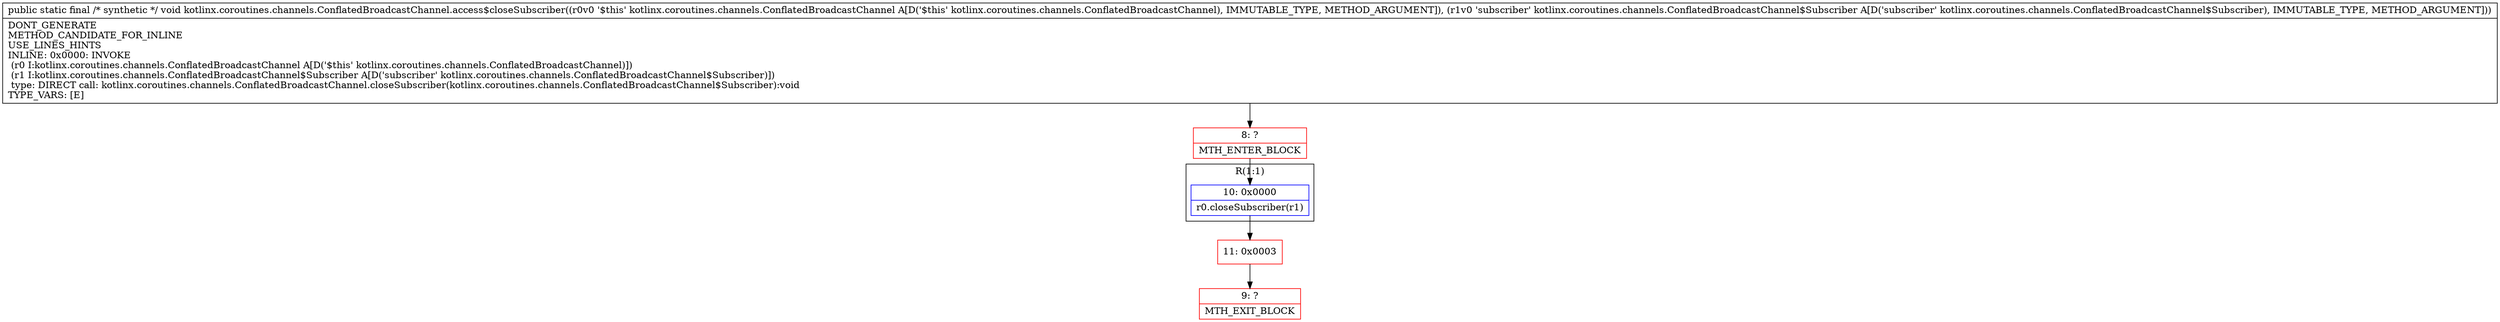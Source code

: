 digraph "CFG forkotlinx.coroutines.channels.ConflatedBroadcastChannel.access$closeSubscriber(Lkotlinx\/coroutines\/channels\/ConflatedBroadcastChannel;Lkotlinx\/coroutines\/channels\/ConflatedBroadcastChannel$Subscriber;)V" {
subgraph cluster_Region_2051333634 {
label = "R(1:1)";
node [shape=record,color=blue];
Node_10 [shape=record,label="{10\:\ 0x0000|r0.closeSubscriber(r1)\l}"];
}
Node_8 [shape=record,color=red,label="{8\:\ ?|MTH_ENTER_BLOCK\l}"];
Node_11 [shape=record,color=red,label="{11\:\ 0x0003}"];
Node_9 [shape=record,color=red,label="{9\:\ ?|MTH_EXIT_BLOCK\l}"];
MethodNode[shape=record,label="{public static final \/* synthetic *\/ void kotlinx.coroutines.channels.ConflatedBroadcastChannel.access$closeSubscriber((r0v0 '$this' kotlinx.coroutines.channels.ConflatedBroadcastChannel A[D('$this' kotlinx.coroutines.channels.ConflatedBroadcastChannel), IMMUTABLE_TYPE, METHOD_ARGUMENT]), (r1v0 'subscriber' kotlinx.coroutines.channels.ConflatedBroadcastChannel$Subscriber A[D('subscriber' kotlinx.coroutines.channels.ConflatedBroadcastChannel$Subscriber), IMMUTABLE_TYPE, METHOD_ARGUMENT]))  | DONT_GENERATE\lMETHOD_CANDIDATE_FOR_INLINE\lUSE_LINES_HINTS\lINLINE: 0x0000: INVOKE  \l  (r0 I:kotlinx.coroutines.channels.ConflatedBroadcastChannel A[D('$this' kotlinx.coroutines.channels.ConflatedBroadcastChannel)])\l  (r1 I:kotlinx.coroutines.channels.ConflatedBroadcastChannel$Subscriber A[D('subscriber' kotlinx.coroutines.channels.ConflatedBroadcastChannel$Subscriber)])\l type: DIRECT call: kotlinx.coroutines.channels.ConflatedBroadcastChannel.closeSubscriber(kotlinx.coroutines.channels.ConflatedBroadcastChannel$Subscriber):void\lTYPE_VARS: [E]\l}"];
MethodNode -> Node_8;Node_10 -> Node_11;
Node_8 -> Node_10;
Node_11 -> Node_9;
}

